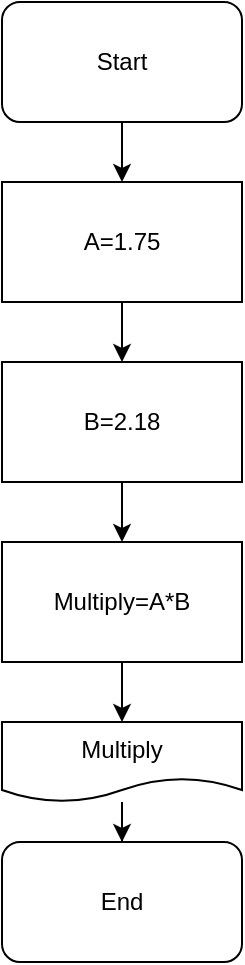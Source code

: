 <mxfile version="21.6.3" type="device">
  <diagram name="Page-1" id="1VWvLNXbd4LJskXnp8D3">
    <mxGraphModel dx="1050" dy="587" grid="1" gridSize="10" guides="1" tooltips="1" connect="1" arrows="1" fold="1" page="1" pageScale="1" pageWidth="850" pageHeight="1100" math="0" shadow="0">
      <root>
        <mxCell id="0" />
        <mxCell id="1" parent="0" />
        <mxCell id="fA73FXjlmr94fx4LDctf-5" value="" style="edgeStyle=orthogonalEdgeStyle;rounded=0;orthogonalLoop=1;jettySize=auto;html=1;" edge="1" parent="1" source="fA73FXjlmr94fx4LDctf-1" target="fA73FXjlmr94fx4LDctf-4">
          <mxGeometry relative="1" as="geometry" />
        </mxCell>
        <mxCell id="fA73FXjlmr94fx4LDctf-1" value="Start" style="rounded=1;whiteSpace=wrap;html=1;" vertex="1" parent="1">
          <mxGeometry x="365" y="80" width="120" height="60" as="geometry" />
        </mxCell>
        <mxCell id="fA73FXjlmr94fx4LDctf-7" value="" style="edgeStyle=orthogonalEdgeStyle;rounded=0;orthogonalLoop=1;jettySize=auto;html=1;" edge="1" parent="1" source="fA73FXjlmr94fx4LDctf-4" target="fA73FXjlmr94fx4LDctf-6">
          <mxGeometry relative="1" as="geometry" />
        </mxCell>
        <mxCell id="fA73FXjlmr94fx4LDctf-4" value="A=1.75" style="rounded=0;whiteSpace=wrap;html=1;" vertex="1" parent="1">
          <mxGeometry x="365" y="170" width="120" height="60" as="geometry" />
        </mxCell>
        <mxCell id="fA73FXjlmr94fx4LDctf-11" value="" style="edgeStyle=orthogonalEdgeStyle;rounded=0;orthogonalLoop=1;jettySize=auto;html=1;" edge="1" parent="1" source="fA73FXjlmr94fx4LDctf-6" target="fA73FXjlmr94fx4LDctf-10">
          <mxGeometry relative="1" as="geometry" />
        </mxCell>
        <mxCell id="fA73FXjlmr94fx4LDctf-6" value="B=2.18" style="whiteSpace=wrap;html=1;rounded=0;" vertex="1" parent="1">
          <mxGeometry x="365" y="260" width="120" height="60" as="geometry" />
        </mxCell>
        <mxCell id="fA73FXjlmr94fx4LDctf-13" value="" style="edgeStyle=orthogonalEdgeStyle;rounded=0;orthogonalLoop=1;jettySize=auto;html=1;" edge="1" parent="1" source="fA73FXjlmr94fx4LDctf-10" target="fA73FXjlmr94fx4LDctf-12">
          <mxGeometry relative="1" as="geometry" />
        </mxCell>
        <mxCell id="fA73FXjlmr94fx4LDctf-10" value="Multiply=A*B" style="whiteSpace=wrap;html=1;rounded=0;" vertex="1" parent="1">
          <mxGeometry x="365" y="350" width="120" height="60" as="geometry" />
        </mxCell>
        <mxCell id="fA73FXjlmr94fx4LDctf-15" value="" style="edgeStyle=orthogonalEdgeStyle;rounded=0;orthogonalLoop=1;jettySize=auto;html=1;" edge="1" parent="1" source="fA73FXjlmr94fx4LDctf-12" target="fA73FXjlmr94fx4LDctf-14">
          <mxGeometry relative="1" as="geometry" />
        </mxCell>
        <mxCell id="fA73FXjlmr94fx4LDctf-12" value="Multiply" style="shape=document;whiteSpace=wrap;html=1;boundedLbl=1;rounded=0;" vertex="1" parent="1">
          <mxGeometry x="365" y="440" width="120" height="40" as="geometry" />
        </mxCell>
        <mxCell id="fA73FXjlmr94fx4LDctf-14" value="End" style="rounded=1;whiteSpace=wrap;html=1;" vertex="1" parent="1">
          <mxGeometry x="365" y="500" width="120" height="60" as="geometry" />
        </mxCell>
      </root>
    </mxGraphModel>
  </diagram>
</mxfile>
